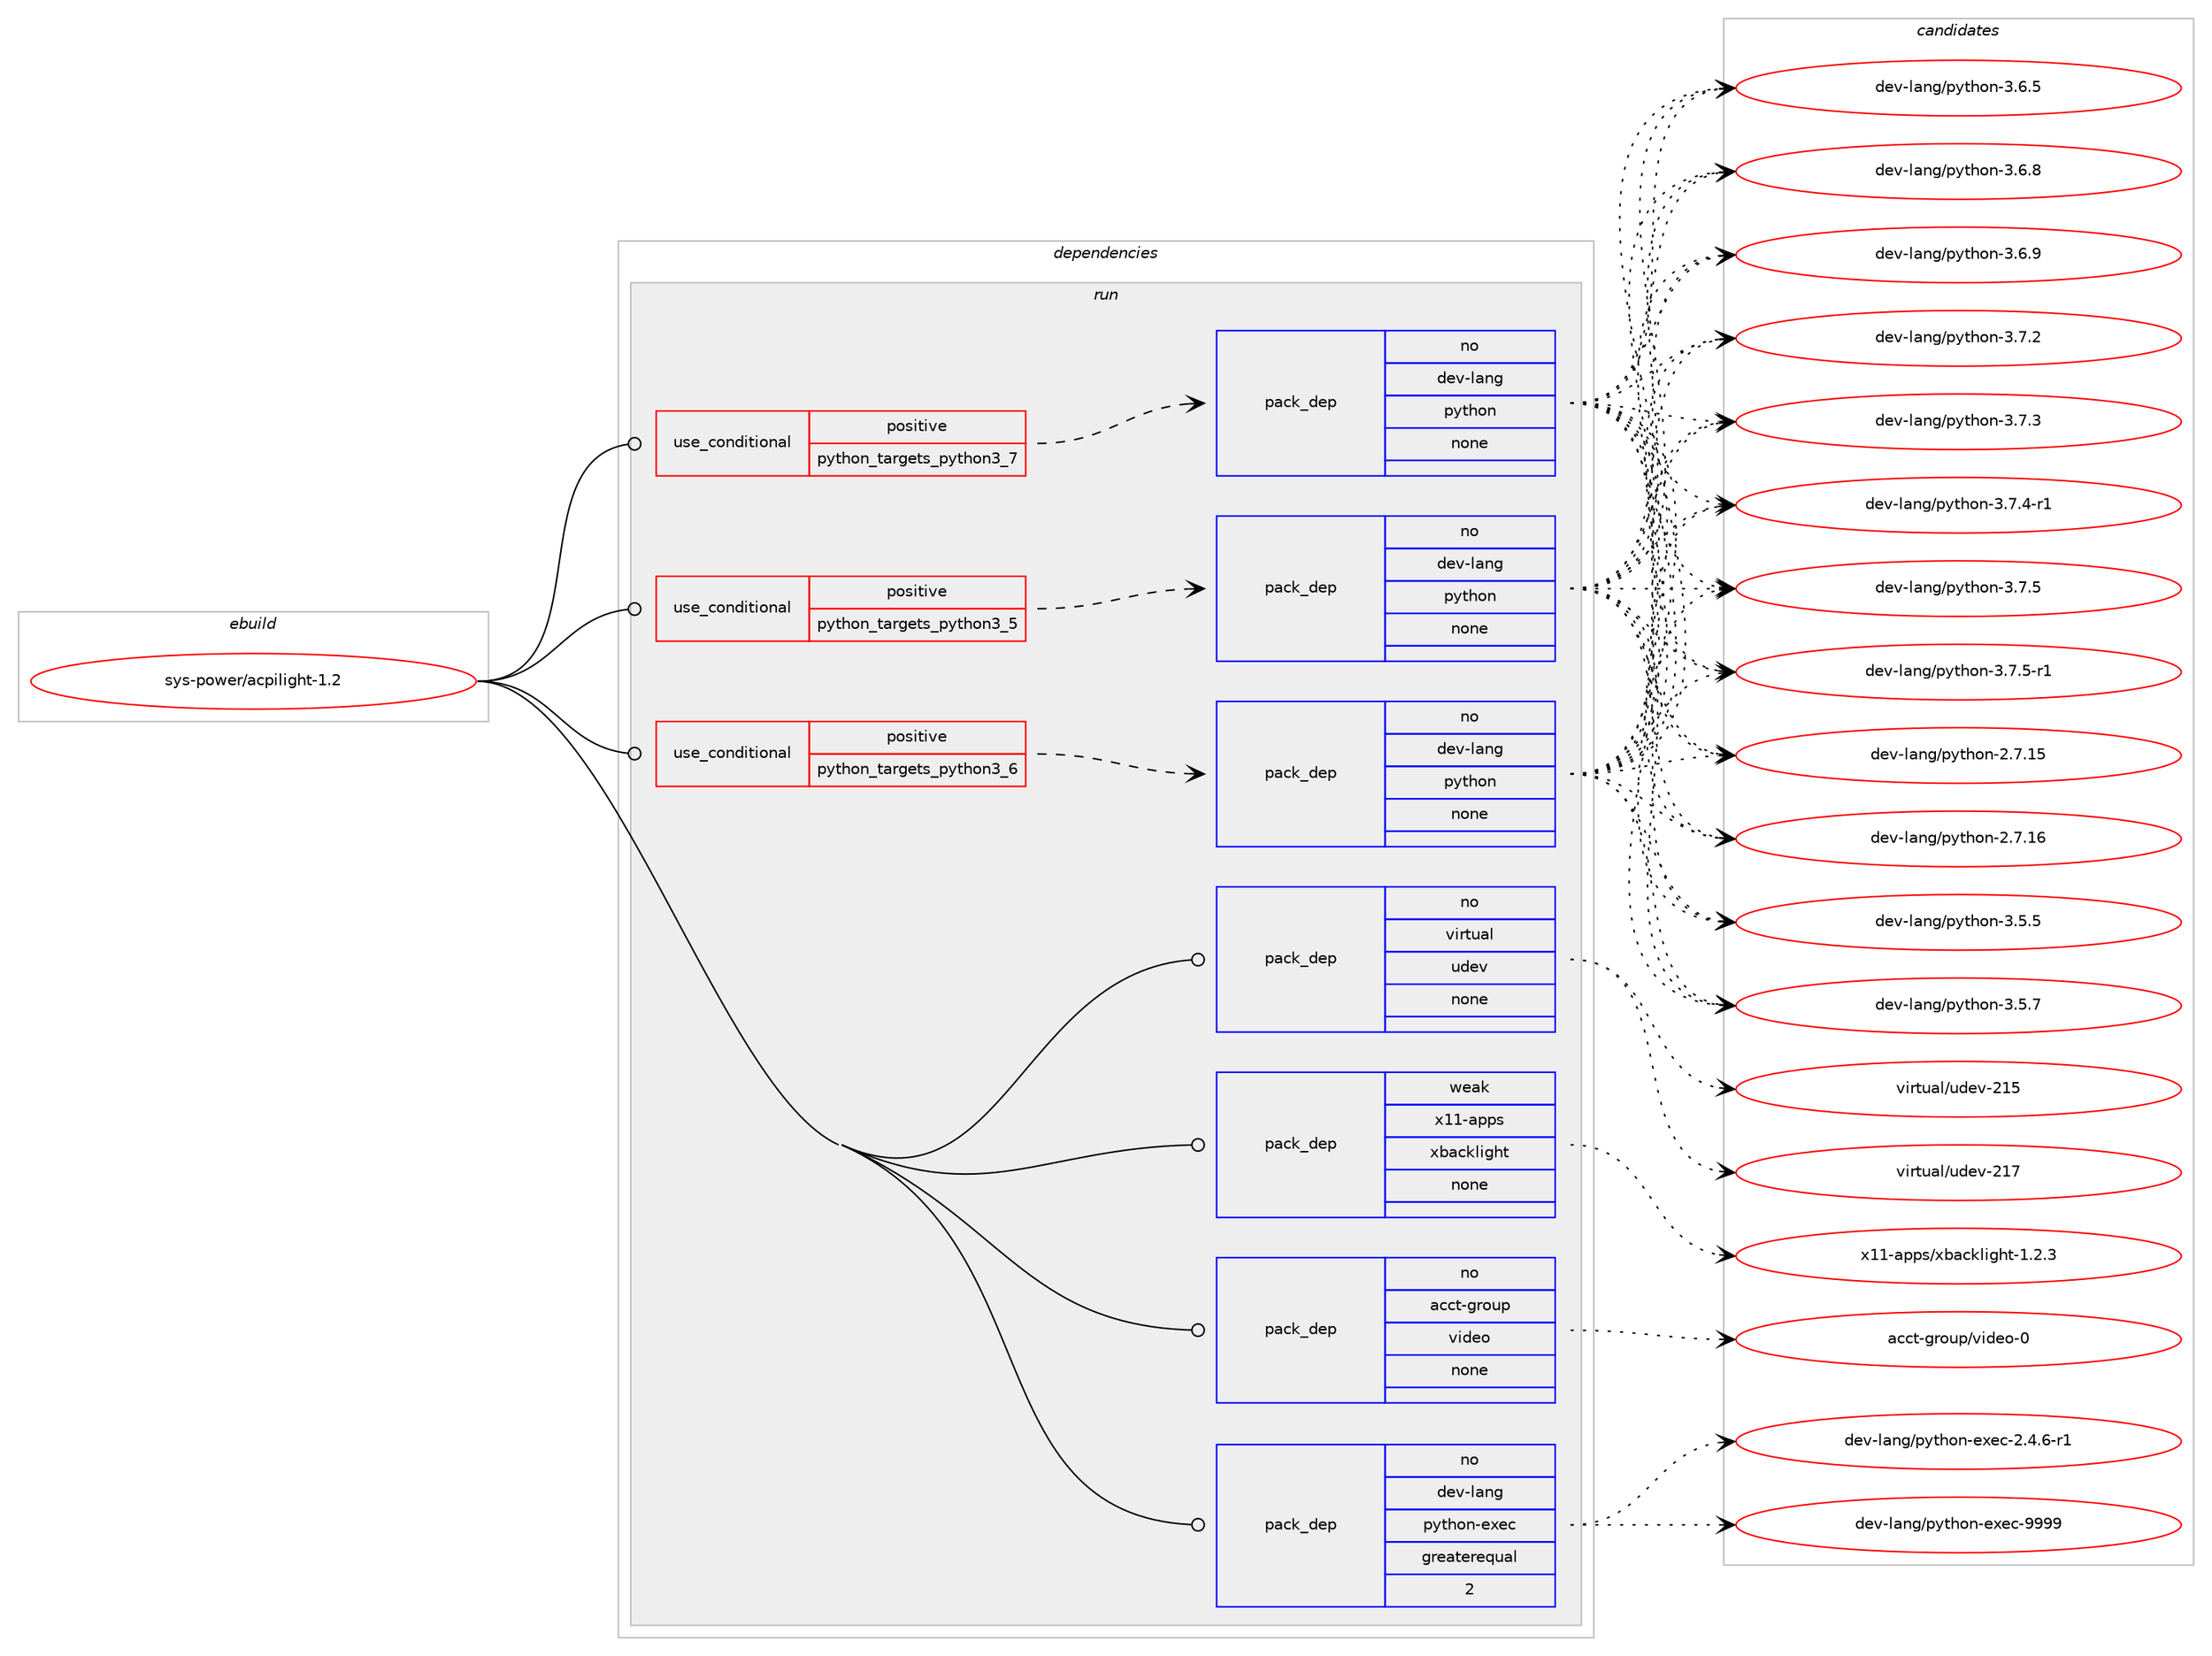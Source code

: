 digraph prolog {

# *************
# Graph options
# *************

newrank=true;
concentrate=true;
compound=true;
graph [rankdir=LR,fontname=Helvetica,fontsize=10,ranksep=1.5];#, ranksep=2.5, nodesep=0.2];
edge  [arrowhead=vee];
node  [fontname=Helvetica,fontsize=10];

# **********
# The ebuild
# **********

subgraph cluster_leftcol {
color=gray;
rank=same;
label=<<i>ebuild</i>>;
id [label="sys-power/acpilight-1.2", color=red, width=4, href="../sys-power/acpilight-1.2.svg"];
}

# ****************
# The dependencies
# ****************

subgraph cluster_midcol {
color=gray;
label=<<i>dependencies</i>>;
subgraph cluster_compile {
fillcolor="#eeeeee";
style=filled;
label=<<i>compile</i>>;
}
subgraph cluster_compileandrun {
fillcolor="#eeeeee";
style=filled;
label=<<i>compile and run</i>>;
}
subgraph cluster_run {
fillcolor="#eeeeee";
style=filled;
label=<<i>run</i>>;
subgraph cond216081 {
dependency899029 [label=<<TABLE BORDER="0" CELLBORDER="1" CELLSPACING="0" CELLPADDING="4"><TR><TD ROWSPAN="3" CELLPADDING="10">use_conditional</TD></TR><TR><TD>positive</TD></TR><TR><TD>python_targets_python3_5</TD></TR></TABLE>>, shape=none, color=red];
subgraph pack667129 {
dependency899030 [label=<<TABLE BORDER="0" CELLBORDER="1" CELLSPACING="0" CELLPADDING="4" WIDTH="220"><TR><TD ROWSPAN="6" CELLPADDING="30">pack_dep</TD></TR><TR><TD WIDTH="110">no</TD></TR><TR><TD>dev-lang</TD></TR><TR><TD>python</TD></TR><TR><TD>none</TD></TR><TR><TD></TD></TR></TABLE>>, shape=none, color=blue];
}
dependency899029:e -> dependency899030:w [weight=20,style="dashed",arrowhead="vee"];
}
id:e -> dependency899029:w [weight=20,style="solid",arrowhead="odot"];
subgraph cond216082 {
dependency899031 [label=<<TABLE BORDER="0" CELLBORDER="1" CELLSPACING="0" CELLPADDING="4"><TR><TD ROWSPAN="3" CELLPADDING="10">use_conditional</TD></TR><TR><TD>positive</TD></TR><TR><TD>python_targets_python3_6</TD></TR></TABLE>>, shape=none, color=red];
subgraph pack667130 {
dependency899032 [label=<<TABLE BORDER="0" CELLBORDER="1" CELLSPACING="0" CELLPADDING="4" WIDTH="220"><TR><TD ROWSPAN="6" CELLPADDING="30">pack_dep</TD></TR><TR><TD WIDTH="110">no</TD></TR><TR><TD>dev-lang</TD></TR><TR><TD>python</TD></TR><TR><TD>none</TD></TR><TR><TD></TD></TR></TABLE>>, shape=none, color=blue];
}
dependency899031:e -> dependency899032:w [weight=20,style="dashed",arrowhead="vee"];
}
id:e -> dependency899031:w [weight=20,style="solid",arrowhead="odot"];
subgraph cond216083 {
dependency899033 [label=<<TABLE BORDER="0" CELLBORDER="1" CELLSPACING="0" CELLPADDING="4"><TR><TD ROWSPAN="3" CELLPADDING="10">use_conditional</TD></TR><TR><TD>positive</TD></TR><TR><TD>python_targets_python3_7</TD></TR></TABLE>>, shape=none, color=red];
subgraph pack667131 {
dependency899034 [label=<<TABLE BORDER="0" CELLBORDER="1" CELLSPACING="0" CELLPADDING="4" WIDTH="220"><TR><TD ROWSPAN="6" CELLPADDING="30">pack_dep</TD></TR><TR><TD WIDTH="110">no</TD></TR><TR><TD>dev-lang</TD></TR><TR><TD>python</TD></TR><TR><TD>none</TD></TR><TR><TD></TD></TR></TABLE>>, shape=none, color=blue];
}
dependency899033:e -> dependency899034:w [weight=20,style="dashed",arrowhead="vee"];
}
id:e -> dependency899033:w [weight=20,style="solid",arrowhead="odot"];
subgraph pack667132 {
dependency899035 [label=<<TABLE BORDER="0" CELLBORDER="1" CELLSPACING="0" CELLPADDING="4" WIDTH="220"><TR><TD ROWSPAN="6" CELLPADDING="30">pack_dep</TD></TR><TR><TD WIDTH="110">no</TD></TR><TR><TD>acct-group</TD></TR><TR><TD>video</TD></TR><TR><TD>none</TD></TR><TR><TD></TD></TR></TABLE>>, shape=none, color=blue];
}
id:e -> dependency899035:w [weight=20,style="solid",arrowhead="odot"];
subgraph pack667133 {
dependency899036 [label=<<TABLE BORDER="0" CELLBORDER="1" CELLSPACING="0" CELLPADDING="4" WIDTH="220"><TR><TD ROWSPAN="6" CELLPADDING="30">pack_dep</TD></TR><TR><TD WIDTH="110">no</TD></TR><TR><TD>dev-lang</TD></TR><TR><TD>python-exec</TD></TR><TR><TD>greaterequal</TD></TR><TR><TD>2</TD></TR></TABLE>>, shape=none, color=blue];
}
id:e -> dependency899036:w [weight=20,style="solid",arrowhead="odot"];
subgraph pack667134 {
dependency899037 [label=<<TABLE BORDER="0" CELLBORDER="1" CELLSPACING="0" CELLPADDING="4" WIDTH="220"><TR><TD ROWSPAN="6" CELLPADDING="30">pack_dep</TD></TR><TR><TD WIDTH="110">no</TD></TR><TR><TD>virtual</TD></TR><TR><TD>udev</TD></TR><TR><TD>none</TD></TR><TR><TD></TD></TR></TABLE>>, shape=none, color=blue];
}
id:e -> dependency899037:w [weight=20,style="solid",arrowhead="odot"];
subgraph pack667135 {
dependency899038 [label=<<TABLE BORDER="0" CELLBORDER="1" CELLSPACING="0" CELLPADDING="4" WIDTH="220"><TR><TD ROWSPAN="6" CELLPADDING="30">pack_dep</TD></TR><TR><TD WIDTH="110">weak</TD></TR><TR><TD>x11-apps</TD></TR><TR><TD>xbacklight</TD></TR><TR><TD>none</TD></TR><TR><TD></TD></TR></TABLE>>, shape=none, color=blue];
}
id:e -> dependency899038:w [weight=20,style="solid",arrowhead="odot"];
}
}

# **************
# The candidates
# **************

subgraph cluster_choices {
rank=same;
color=gray;
label=<<i>candidates</i>>;

subgraph choice667129 {
color=black;
nodesep=1;
choice10010111845108971101034711212111610411111045504655464953 [label="dev-lang/python-2.7.15", color=red, width=4,href="../dev-lang/python-2.7.15.svg"];
choice10010111845108971101034711212111610411111045504655464954 [label="dev-lang/python-2.7.16", color=red, width=4,href="../dev-lang/python-2.7.16.svg"];
choice100101118451089711010347112121116104111110455146534653 [label="dev-lang/python-3.5.5", color=red, width=4,href="../dev-lang/python-3.5.5.svg"];
choice100101118451089711010347112121116104111110455146534655 [label="dev-lang/python-3.5.7", color=red, width=4,href="../dev-lang/python-3.5.7.svg"];
choice100101118451089711010347112121116104111110455146544653 [label="dev-lang/python-3.6.5", color=red, width=4,href="../dev-lang/python-3.6.5.svg"];
choice100101118451089711010347112121116104111110455146544656 [label="dev-lang/python-3.6.8", color=red, width=4,href="../dev-lang/python-3.6.8.svg"];
choice100101118451089711010347112121116104111110455146544657 [label="dev-lang/python-3.6.9", color=red, width=4,href="../dev-lang/python-3.6.9.svg"];
choice100101118451089711010347112121116104111110455146554650 [label="dev-lang/python-3.7.2", color=red, width=4,href="../dev-lang/python-3.7.2.svg"];
choice100101118451089711010347112121116104111110455146554651 [label="dev-lang/python-3.7.3", color=red, width=4,href="../dev-lang/python-3.7.3.svg"];
choice1001011184510897110103471121211161041111104551465546524511449 [label="dev-lang/python-3.7.4-r1", color=red, width=4,href="../dev-lang/python-3.7.4-r1.svg"];
choice100101118451089711010347112121116104111110455146554653 [label="dev-lang/python-3.7.5", color=red, width=4,href="../dev-lang/python-3.7.5.svg"];
choice1001011184510897110103471121211161041111104551465546534511449 [label="dev-lang/python-3.7.5-r1", color=red, width=4,href="../dev-lang/python-3.7.5-r1.svg"];
dependency899030:e -> choice10010111845108971101034711212111610411111045504655464953:w [style=dotted,weight="100"];
dependency899030:e -> choice10010111845108971101034711212111610411111045504655464954:w [style=dotted,weight="100"];
dependency899030:e -> choice100101118451089711010347112121116104111110455146534653:w [style=dotted,weight="100"];
dependency899030:e -> choice100101118451089711010347112121116104111110455146534655:w [style=dotted,weight="100"];
dependency899030:e -> choice100101118451089711010347112121116104111110455146544653:w [style=dotted,weight="100"];
dependency899030:e -> choice100101118451089711010347112121116104111110455146544656:w [style=dotted,weight="100"];
dependency899030:e -> choice100101118451089711010347112121116104111110455146544657:w [style=dotted,weight="100"];
dependency899030:e -> choice100101118451089711010347112121116104111110455146554650:w [style=dotted,weight="100"];
dependency899030:e -> choice100101118451089711010347112121116104111110455146554651:w [style=dotted,weight="100"];
dependency899030:e -> choice1001011184510897110103471121211161041111104551465546524511449:w [style=dotted,weight="100"];
dependency899030:e -> choice100101118451089711010347112121116104111110455146554653:w [style=dotted,weight="100"];
dependency899030:e -> choice1001011184510897110103471121211161041111104551465546534511449:w [style=dotted,weight="100"];
}
subgraph choice667130 {
color=black;
nodesep=1;
choice10010111845108971101034711212111610411111045504655464953 [label="dev-lang/python-2.7.15", color=red, width=4,href="../dev-lang/python-2.7.15.svg"];
choice10010111845108971101034711212111610411111045504655464954 [label="dev-lang/python-2.7.16", color=red, width=4,href="../dev-lang/python-2.7.16.svg"];
choice100101118451089711010347112121116104111110455146534653 [label="dev-lang/python-3.5.5", color=red, width=4,href="../dev-lang/python-3.5.5.svg"];
choice100101118451089711010347112121116104111110455146534655 [label="dev-lang/python-3.5.7", color=red, width=4,href="../dev-lang/python-3.5.7.svg"];
choice100101118451089711010347112121116104111110455146544653 [label="dev-lang/python-3.6.5", color=red, width=4,href="../dev-lang/python-3.6.5.svg"];
choice100101118451089711010347112121116104111110455146544656 [label="dev-lang/python-3.6.8", color=red, width=4,href="../dev-lang/python-3.6.8.svg"];
choice100101118451089711010347112121116104111110455146544657 [label="dev-lang/python-3.6.9", color=red, width=4,href="../dev-lang/python-3.6.9.svg"];
choice100101118451089711010347112121116104111110455146554650 [label="dev-lang/python-3.7.2", color=red, width=4,href="../dev-lang/python-3.7.2.svg"];
choice100101118451089711010347112121116104111110455146554651 [label="dev-lang/python-3.7.3", color=red, width=4,href="../dev-lang/python-3.7.3.svg"];
choice1001011184510897110103471121211161041111104551465546524511449 [label="dev-lang/python-3.7.4-r1", color=red, width=4,href="../dev-lang/python-3.7.4-r1.svg"];
choice100101118451089711010347112121116104111110455146554653 [label="dev-lang/python-3.7.5", color=red, width=4,href="../dev-lang/python-3.7.5.svg"];
choice1001011184510897110103471121211161041111104551465546534511449 [label="dev-lang/python-3.7.5-r1", color=red, width=4,href="../dev-lang/python-3.7.5-r1.svg"];
dependency899032:e -> choice10010111845108971101034711212111610411111045504655464953:w [style=dotted,weight="100"];
dependency899032:e -> choice10010111845108971101034711212111610411111045504655464954:w [style=dotted,weight="100"];
dependency899032:e -> choice100101118451089711010347112121116104111110455146534653:w [style=dotted,weight="100"];
dependency899032:e -> choice100101118451089711010347112121116104111110455146534655:w [style=dotted,weight="100"];
dependency899032:e -> choice100101118451089711010347112121116104111110455146544653:w [style=dotted,weight="100"];
dependency899032:e -> choice100101118451089711010347112121116104111110455146544656:w [style=dotted,weight="100"];
dependency899032:e -> choice100101118451089711010347112121116104111110455146544657:w [style=dotted,weight="100"];
dependency899032:e -> choice100101118451089711010347112121116104111110455146554650:w [style=dotted,weight="100"];
dependency899032:e -> choice100101118451089711010347112121116104111110455146554651:w [style=dotted,weight="100"];
dependency899032:e -> choice1001011184510897110103471121211161041111104551465546524511449:w [style=dotted,weight="100"];
dependency899032:e -> choice100101118451089711010347112121116104111110455146554653:w [style=dotted,weight="100"];
dependency899032:e -> choice1001011184510897110103471121211161041111104551465546534511449:w [style=dotted,weight="100"];
}
subgraph choice667131 {
color=black;
nodesep=1;
choice10010111845108971101034711212111610411111045504655464953 [label="dev-lang/python-2.7.15", color=red, width=4,href="../dev-lang/python-2.7.15.svg"];
choice10010111845108971101034711212111610411111045504655464954 [label="dev-lang/python-2.7.16", color=red, width=4,href="../dev-lang/python-2.7.16.svg"];
choice100101118451089711010347112121116104111110455146534653 [label="dev-lang/python-3.5.5", color=red, width=4,href="../dev-lang/python-3.5.5.svg"];
choice100101118451089711010347112121116104111110455146534655 [label="dev-lang/python-3.5.7", color=red, width=4,href="../dev-lang/python-3.5.7.svg"];
choice100101118451089711010347112121116104111110455146544653 [label="dev-lang/python-3.6.5", color=red, width=4,href="../dev-lang/python-3.6.5.svg"];
choice100101118451089711010347112121116104111110455146544656 [label="dev-lang/python-3.6.8", color=red, width=4,href="../dev-lang/python-3.6.8.svg"];
choice100101118451089711010347112121116104111110455146544657 [label="dev-lang/python-3.6.9", color=red, width=4,href="../dev-lang/python-3.6.9.svg"];
choice100101118451089711010347112121116104111110455146554650 [label="dev-lang/python-3.7.2", color=red, width=4,href="../dev-lang/python-3.7.2.svg"];
choice100101118451089711010347112121116104111110455146554651 [label="dev-lang/python-3.7.3", color=red, width=4,href="../dev-lang/python-3.7.3.svg"];
choice1001011184510897110103471121211161041111104551465546524511449 [label="dev-lang/python-3.7.4-r1", color=red, width=4,href="../dev-lang/python-3.7.4-r1.svg"];
choice100101118451089711010347112121116104111110455146554653 [label="dev-lang/python-3.7.5", color=red, width=4,href="../dev-lang/python-3.7.5.svg"];
choice1001011184510897110103471121211161041111104551465546534511449 [label="dev-lang/python-3.7.5-r1", color=red, width=4,href="../dev-lang/python-3.7.5-r1.svg"];
dependency899034:e -> choice10010111845108971101034711212111610411111045504655464953:w [style=dotted,weight="100"];
dependency899034:e -> choice10010111845108971101034711212111610411111045504655464954:w [style=dotted,weight="100"];
dependency899034:e -> choice100101118451089711010347112121116104111110455146534653:w [style=dotted,weight="100"];
dependency899034:e -> choice100101118451089711010347112121116104111110455146534655:w [style=dotted,weight="100"];
dependency899034:e -> choice100101118451089711010347112121116104111110455146544653:w [style=dotted,weight="100"];
dependency899034:e -> choice100101118451089711010347112121116104111110455146544656:w [style=dotted,weight="100"];
dependency899034:e -> choice100101118451089711010347112121116104111110455146544657:w [style=dotted,weight="100"];
dependency899034:e -> choice100101118451089711010347112121116104111110455146554650:w [style=dotted,weight="100"];
dependency899034:e -> choice100101118451089711010347112121116104111110455146554651:w [style=dotted,weight="100"];
dependency899034:e -> choice1001011184510897110103471121211161041111104551465546524511449:w [style=dotted,weight="100"];
dependency899034:e -> choice100101118451089711010347112121116104111110455146554653:w [style=dotted,weight="100"];
dependency899034:e -> choice1001011184510897110103471121211161041111104551465546534511449:w [style=dotted,weight="100"];
}
subgraph choice667132 {
color=black;
nodesep=1;
choice97999911645103114111117112471181051001011114548 [label="acct-group/video-0", color=red, width=4,href="../acct-group/video-0.svg"];
dependency899035:e -> choice97999911645103114111117112471181051001011114548:w [style=dotted,weight="100"];
}
subgraph choice667133 {
color=black;
nodesep=1;
choice10010111845108971101034711212111610411111045101120101994550465246544511449 [label="dev-lang/python-exec-2.4.6-r1", color=red, width=4,href="../dev-lang/python-exec-2.4.6-r1.svg"];
choice10010111845108971101034711212111610411111045101120101994557575757 [label="dev-lang/python-exec-9999", color=red, width=4,href="../dev-lang/python-exec-9999.svg"];
dependency899036:e -> choice10010111845108971101034711212111610411111045101120101994550465246544511449:w [style=dotted,weight="100"];
dependency899036:e -> choice10010111845108971101034711212111610411111045101120101994557575757:w [style=dotted,weight="100"];
}
subgraph choice667134 {
color=black;
nodesep=1;
choice118105114116117971084711710010111845504953 [label="virtual/udev-215", color=red, width=4,href="../virtual/udev-215.svg"];
choice118105114116117971084711710010111845504955 [label="virtual/udev-217", color=red, width=4,href="../virtual/udev-217.svg"];
dependency899037:e -> choice118105114116117971084711710010111845504953:w [style=dotted,weight="100"];
dependency899037:e -> choice118105114116117971084711710010111845504955:w [style=dotted,weight="100"];
}
subgraph choice667135 {
color=black;
nodesep=1;
choice1204949459711211211547120989799107108105103104116454946504651 [label="x11-apps/xbacklight-1.2.3", color=red, width=4,href="../x11-apps/xbacklight-1.2.3.svg"];
dependency899038:e -> choice1204949459711211211547120989799107108105103104116454946504651:w [style=dotted,weight="100"];
}
}

}
